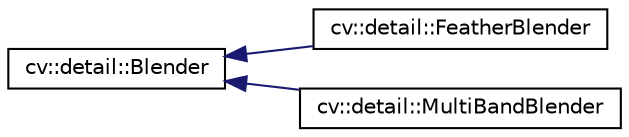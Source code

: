 digraph "Graphical Class Hierarchy"
{
 // LATEX_PDF_SIZE
  edge [fontname="Helvetica",fontsize="10",labelfontname="Helvetica",labelfontsize="10"];
  node [fontname="Helvetica",fontsize="10",shape=record];
  rankdir="LR";
  Node0 [label="cv::detail::Blender",height=0.2,width=0.4,color="black", fillcolor="white", style="filled",URL="$classcv_1_1detail_1_1_blender.html",tooltip=" "];
  Node0 -> Node1 [dir="back",color="midnightblue",fontsize="10",style="solid",fontname="Helvetica"];
  Node1 [label="cv::detail::FeatherBlender",height=0.2,width=0.4,color="black", fillcolor="white", style="filled",URL="$classcv_1_1detail_1_1_feather_blender.html",tooltip=" "];
  Node0 -> Node2 [dir="back",color="midnightblue",fontsize="10",style="solid",fontname="Helvetica"];
  Node2 [label="cv::detail::MultiBandBlender",height=0.2,width=0.4,color="black", fillcolor="white", style="filled",URL="$classcv_1_1detail_1_1_multi_band_blender.html",tooltip=" "];
}
